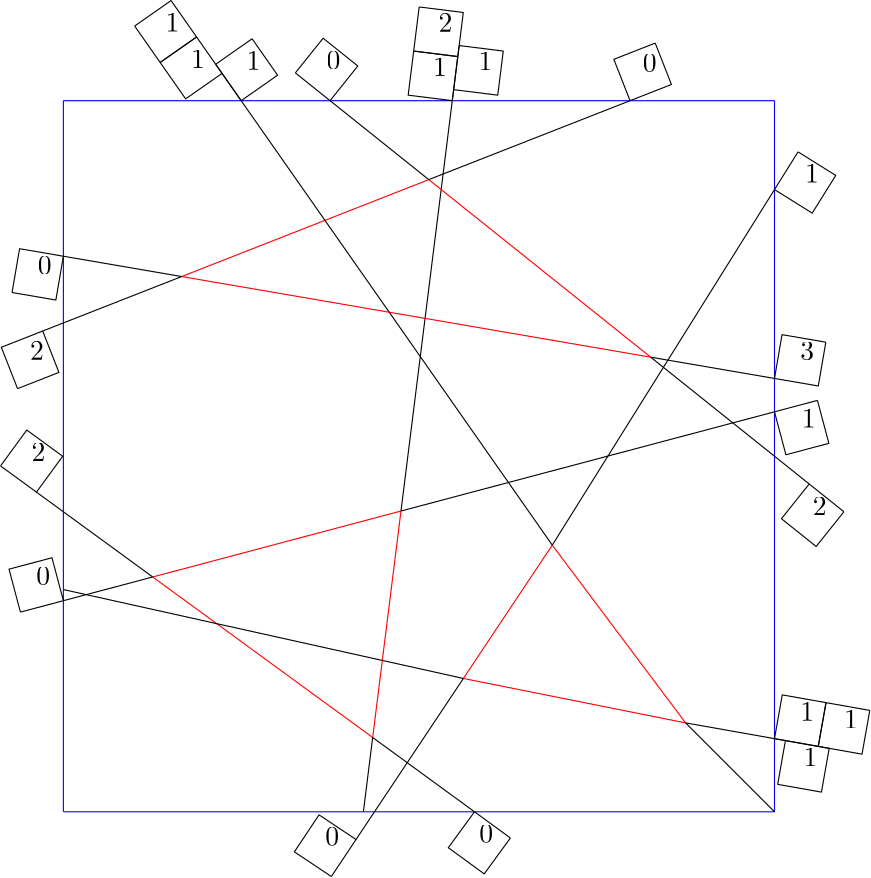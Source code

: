<?xml version="1.0" encoding="UTF-8"?>
<ipe version="70005" creator="HGeometry"><ipestyle name="basic">
<color name="red" value="1 0 0"/>
<color name="green" value="0 1 0"/>
<color name="blue" value="0 0 1"/>
<color name="yellow" value="1 1 0"/>
<color name="orange" value="1 0.647 0"/>
<color name="gold" value="1 0.843 0"/>
<color name="purple" value="0.627 0.125 0.941"/>
<color name="gray" value="0.745 0.745 0.745"/>
<color name="brown" value="0.647 0.165 0.165"/>
<color name="navy" value="0 0 0.502"/>
<color name="pink" value="1 0.753 0.796"/>
<color name="seagreen" value="0.18 0.545 0.341"/>
<color name="turquoise" value="0.251 0.878 0.816"/>
<color name="violet" value="0.933 0.51 0.933"/>
<color name="darkblue" value="0 0 0.545"/>
<color name="darkcyan" value="0 0.545 0.545"/>
<color name="darkgray" value="0.663 0.663 0.663"/>
<color name="darkgreen" value="0 0.392 0"/>
<color name="darkmagenta" value="0.545 0 0.545"/>
<color name="darkorange" value="1 0.549 0"/>
<color name="darkred" value="0.545 0 0"/>
<color name="lightblue" value="0.678 0.847 0.902"/>
<color name="lightcyan" value="0.878 1 1"/>
<color name="lightgray" value="0.827 0.827 0.827"/>
<color name="lightgreen" value="0.565 0.933 0.565"/>
<color name="lightyellow" value="1 1 0.878"/>
<dashstyle name="dashed" value="[4] 0"/>
<dashstyle name="dotted" value="[1 3] 0"/>
<dashstyle name="dash dotted" value="[4 2 1 2] 0"/>
<dashstyle name="dash dot dotted" value="[4 2 1 2 1 2] 0"/>
<pen name="heavier" value="0.8"/>
<pen name="fat" value="1.2"/>
<pen name="ultrafat" value="2"/>
<textsize name="large" value="\large"/>
<textsize name="Large" value="\Large"/>
<textsize name="LARGE" value="\LARGE"/>
<textsize name="huge" value="\huge"/>
<textsize name="Huge" value="\Huge"/>
<textsize name="small" value="\small"/>
<textsize name="footnote" value="\footnotesize"/>
<textsize name="tiny" value="\tiny"/>
<symbolsize name="small" value="2"/>
<symbolsize name="tiny" value="1.1"/>
<symbolsize name="large" value="5"/>
<arrowsize name="small" value="5"/>
<arrowsize name="tiny" value="3"/>
<arrowsize name="large" value="10"/>
<gridsize name="4 pts" value="4"/>
<gridsize name="8 pts (~3 mm)" value="8"/>
<gridsize name="16 pts (~6 mm)" value="16"/>
<gridsize name="32 pts (~12 mm)" value="32"/>
<gridsize name="10 pts (~3.5 mm)" value="10"/>
<gridsize name="20 pts (~7 mm)" value="20"/>
<gridsize name="14 pts (~5 mm)" value="14"/>
<gridsize name="28 pts (~10 mm)" value="28"/>
<gridsize name="56 pts (~20 mm)" value="56"/>
<anglesize name="90 deg" value="90"/>
<anglesize name="60 deg" value="60"/>
<anglesize name="45 deg" value="45"/>
<anglesize name="30 deg" value="30"/>
<anglesize name="22.5 deg" value="22.5"/>
<symbol name="mark/circle(sx)" transformations="translations">
<path fill="sym-stroke">
0.6 0 0 0.6 0 0 e 0.4 0 0 0.4 0 0 e
</path></symbol>
<symbol name="mark/disk(sx)" transformations="translations">
<path fill="sym-stroke">
0.6 0 0 0.6 0 0 e
</path></symbol>
<symbol name="mark/fdisk(sfx)" transformations="translations">
<group><path fill="sym-fill">
0.5 0 0 0.5 0 0 e
</path><path fill="sym-stroke" fillrule="eofill">
0.6 0 0 0.6 0 0 e 0.4 0 0 0.4 0 0 e
</path></group></symbol>
<symbol name="mark/box(sx)" transformations="translations">
<path fill="sym-stroke" fillrule="eofill">
-0.6 -0.6 m 0.6 -0.6 l 0.6 0.6 l -0.6 0.6 l h
-0.4 -0.4 m 0.4 -0.4 l 0.4 0.4 l -0.4 0.4 l h</path></symbol>
<symbol name="mark/square(sx)" transformations="translations">
<path fill="sym-stroke">
-0.6 -0.6 m 0.6 -0.6 l 0.6 0.6 l -0.6 0.6 l h</path></symbol>
<symbol name="mark/fsquare(sfx)" transformations="translations">
<group><path fill="sym-fill">
-0.5 -0.5 m 0.5 -0.5 l 0.5 0.5 l -0.5 0.5 l h</path>
<path fill="sym-stroke" fillrule="eofill">
-0.6 -0.6 m 0.6 -0.6 l 0.6 0.6 l -0.6 0.6 l h
-0.4 -0.4 m 0.4 -0.4 l 0.4 0.4 l -0.4 0.4 l h</path></group></symbol>
<symbol name="mark/cross(sx)" transformations="translations">
<group><path fill="sym-stroke">
-0.43 -0.57 m 0.57 0.43 l 0.43 0.57 l -0.57 -0.43 l h</path>
<path fill="sym-stroke">
-0.43 0.57 m 0.57 -0.43 l 0.43 -0.57 l -0.57 0.43 l h</path>
</group></symbol>
<symbol name="arrow/arc(spx)">
<path pen="sym-pen" stroke="sym-stroke" fill="sym-stroke">
0 0 m -1.0 0.333 l -1.0 -0.333 l h</path></symbol>
<symbol name="arrow/farc(spx)">
<path pen="sym-pen" stroke="sym-stroke" fill="white">
0 0 m -1.0 0.333 l -1.0 -0.333 l h</path></symbol>
<symbol name="arrow/ptarc(spx)">
<path pen="sym-pen" stroke="sym-stroke" fill="sym-stroke">
0 0 m -1.0 0.333 l -0.8 0 l -1.0 -0.333 l h</path></symbol>
<symbol name="arrow/fptarc(spx)">
<path pen="sym-pen" stroke="sym-stroke" fill="white">
0 0 m -1.0 0.333 l -0.8 0 l -1.0 -0.333 l h</path></symbol>
<symbol name="arrow/fnormal(spx)">
<path pen="sym-pen" stroke="sym-stroke" fill="white">
0 0 m -1.0 0.333 l -1.0 -0.333 l h</path></symbol>
<symbol name="arrow/pointed(spx)">
<path pen="sym-pen" stroke="sym-stroke" fill="sym-stroke">
0 0 m -1.0 0.333 l -0.8 0 l -1.0 -0.333 l h</path></symbol>
<symbol name="arrow/fpointed(spx)">
<path pen="sym-pen" stroke="sym-stroke" fill="white">
0 0 m -1.0 0.333 l -0.8 0 l -1.0 -0.333 l h</path></symbol>
<symbol name="arrow/linear(spx)">
<path pen="sym-pen" stroke="sym-stroke">
-1.0 0.333 m 0 0 l -1.0 -0.333 l</path></symbol>
<symbol name="arrow/fdouble(spx)">
<path pen="sym-pen" stroke="sym-stroke" fill="white">
0 0 m -1.0 0.333 l -1.0 -0.333 l h
-1 0 m -2.0 0.333 l -2.0 -0.333 l h
</path></symbol>
<symbol name="arrow/double(spx)">
<path pen="sym-pen" stroke="sym-stroke" fill="sym-stroke">
0 0 m -1.0 0.333 l -1.0 -0.333 l h
-1 0 m -2.0 0.333 l -2.0 -0.333 l h
</path></symbol>
<tiling name="falling" angle="-60" width="1" step="4"/>
<tiling name="rising" angle="30" width="1" step="4"/>
<textstyle name="center" begin="\begin{center}" end="\end{center}"/>
<textstyle name="itemize" begin="\begin{itemize}" end="\end{itemize}"/>
<textstyle name="item" begin="\begin{itemize}\item{}" end="\end{itemize}"/>
</ipestyle><page><layer name="alpha"/><view layers="alpha" active="alpha"/><path stroke="blue">-128.0 128.0 m
-128.0 109.33073 -128.0 90.66146 -128.0 72.0 c
</path><path stroke="blue">-128.0 72.0 m
-128.0 63.992188 -128.0 55.992188 -128.0 48.0 c
</path><path stroke="blue">-128.0 48.0 m
-128.0 25.325521 -128.0 2.6588535 -128.0 -20.0 c
</path><path stroke="blue">-128.0 -20.0 m
-128.0 -29.341146 -128.0 -38.67448 -128.0 -48.0 c
</path><path stroke="blue">-128.0 -48.0 m
-128.0 -49.341145 -128.0 -50.67448 -128.0 -52.0 c
</path><path stroke="blue">-128.0 -52.0 m
-128.0 -77.33854 -128.0 -102.66927 -128.0 -128.0 c
</path><path stroke="blue">-128.0 -128.0 m
-91.9974 -128.0 -55.994793 -128.0 -20.0 -128.0 c
</path><path stroke="blue">-20.0 -128.0 m
-18.658854 -128.0 -17.325521 -128.0 -16.0 -128.0 c
</path><path stroke="blue">-16.0 -128.0 m
-3.9921875 -128.0 8.0078125 -128.0 20.0 -128.0 c
</path><path stroke="blue">20.0 -128.0 m
56.005207 -128.0 92.0026 -128.0 128.0 -128.0 c
</path><path stroke="blue">128.0 -128.0 m
128.0 -119.22135 128.0 -110.44271 128.0 -101.671 c
</path><path stroke="blue">128.0 -101.671 m
128.0 -67.77344 128.0 -33.882813 128.0 0.0 c
</path><path stroke="blue">128.0 0.0 m
128.0 5.341146 128.0 10.6744795 128.0 16.0 c
</path><path stroke="blue">128.0 16.0 m
128.0 20.007813 128.0 24.007813 128.0 28.0 c
</path><path stroke="blue">128.0 28.0 m
128.0 50.67448 128.0 73.34115 128.0 96.0 c
</path><path stroke="blue">128.0 96.0 m
128.0 106.671875 128.0 117.33594 128.0 128.0 c
</path><path stroke="blue">128.0 128.0 m
110.66406 128.0 93.328125 128.0 76.0 128.0 c
</path><path stroke="blue">76.0 128.0 m
54.658855 128.0 33.32552 128.0 12.0 128.0 c
</path><path stroke="blue">12.0 128.0 m
-2.6744795 128.0 -17.341146 128.0 -32.0 128.0 c
</path><path stroke="blue">-32.0 128.0 m
-42.67448 128.0 -53.341145 128.0 -64.0 128.0 c
</path><path stroke="blue">-64.0 128.0 m
-85.33854 128.0 -106.66927 128.0 -128.0 128.0 c
</path><path stroke="red">-95.8507 -43.4603 m
-88.17648 -49.06042 -80.50227 -54.66054 -72.82834 -60.260406 c
</path><path stroke="red">-72.82834 -60.260406 m
-54.104137 -73.92411 -35.38022 -87.587555 -16.6563 -101.251 c
</path><path stroke="red">-16.6563 -101.251 m
-15.50074 -92.006454 -14.3451805 -82.76191 -13.189071 -73.513435 c
</path><path stroke="red">-13.189071 -73.513435 m
-10.947964 -55.583977 -8.706307 -37.65059 -6.46465 -19.7172 c
</path><path stroke="red">-6.46465 -19.7172 m
-36.26 -27.631567 -66.05535 -35.545933 -95.8507 -43.4603 c
</path><path stroke="black">-6.46465 -19.7172 m
-4.147928 -1.1834285 -1.8312069 17.350344 0.4847804 35.879036 c
</path><path stroke="black">0.4847804 35.879036 m
1.0580269 40.464214 1.6305393 45.044315 2.2030098 49.621456 c
</path><path stroke="black">2.2030098 49.621456 m
4.1354685 65.08375 6.0678854 80.54308 8.000077 95.9997 c
</path><path stroke="black">8.000077 95.9997 m
8.233966 97.87173 8.4676285 99.74103 8.700999 101.6084 c
</path><path stroke="black">8.700999 101.6084 m
9.800861 110.40689 10.900431 119.203445 12.0 128.0 c
</path><path stroke="black">-6.46465 -19.7172 m
6.4286585 -16.292412 19.321968 -12.867624 32.210888 -9.444261 c
</path><path stroke="black">32.210888 -9.444261 m
44.159298 -6.270203 56.10333 -3.0975695 68.04676 7.481755e-2 c
</path><path stroke="black">68.04676 7.481755e-2 m
83.027985 4.0543 98.00863 8.033536 112.985466 12.011808 c
</path><path stroke="black">112.985466 12.011808 m
117.99284 13.341847 122.99642 14.670923 128.0 16.0 c
</path><path stroke="black">-16.6563 -101.251 m
-12.511287 -104.27572 -8.366273 -107.30044 -4.218362 -110.32729 c
</path><path stroke="black">-4.218362 -110.32729 m
3.8524942 -116.21677 11.926247 -122.10838 20.0 -128.0 c
</path><path stroke="black">-16.6563 -101.251 m
-17.770866 -110.167336 -18.885433 -119.083664 -20.0 -128.0 c
</path><path stroke="black">-95.8507 -43.4603 m
-103.833084 -45.58063 -111.81547 -47.700962 -119.800514 -49.822094 c
</path><path stroke="black">-119.800514 -49.822094 m
-122.5319 -50.547527 -125.265945 -51.273766 -128.0 -52.0 c
</path><path stroke="black">-95.8507 -43.4603 m
-106.56713 -35.6402 -117.28357 -27.8201 -128.0 -20.0 c
</path><path stroke="red">3.52632 99.5789 m
5.0169034 98.38644 6.5074873 97.19397 8.000077 95.9997 c
</path><path stroke="red">8.000077 95.9997 m
33.13968 75.88824 58.281296 55.774967 83.4229 35.6617 c
</path><path stroke="red">83.4229 35.6617 m
56.351215 40.314648 29.27952 44.967594 2.2030098 49.621456 c
</path><path stroke="red">2.2030098 49.621456 m
-2.090246 50.359276 -6.3883204 51.098007 -10.685443 51.836468 c
</path><path stroke="red">-10.685443 51.836468 m
-35.60733 56.120026 -60.528263 60.403313 -85.4492 64.6866 c
</path><path stroke="red">-85.4492 64.6866 m
-68.24676 71.43264 -51.04432 78.17869 -33.84627 84.92311 c
</path><path stroke="red">-33.84627 84.92311 m
-21.385813 89.809456 -8.929746 94.694176 3.52632 99.5789 c
</path><path stroke="black">-32.0 128.0 m
-20.157894 118.5263 -8.315785 109.0526 3.52632 99.5789 c
</path><path stroke="black">3.52632 99.5789 m
5.2514625 100.255424 6.976605 100.93195 8.700999 101.6084 c
</path><path stroke="black">8.700999 101.6084 m
31.134499 110.405655 53.56725 119.20283 76.0 128.0 c
</path><path stroke="black">83.4229 35.6617 m
85.48887 35.30661 87.55484 34.951523 89.62265 34.59615 c
</path><path stroke="black">89.62265 34.59615 m
102.41388 32.39762 115.20694 30.19881 128.0 28.0 c
</path><path stroke="black">83.4229 35.6617 m
84.94835 34.44134 86.47379 33.220985 88.0002 32.000217 c
</path><path stroke="black">88.0002 32.000217 m
96.32842 25.33728 104.65761 18.673927 112.985466 12.011808 c
</path><path stroke="black">112.985466 12.011808 m
117.991196 8.00705 122.9956 4.003525 128.0 0.0 c
</path><path stroke="black">-85.4492 64.6866 m
-99.6328 59.1244 -113.8164 53.5622 -128.0 48.0 c
</path><path stroke="black">-85.4492 64.6866 m
-99.6328 67.1244 -113.8164 69.5622 -128.0 72.0 c
</path><path stroke="red">48.0 -32.0 m
64.0 -53.333332 80.0 -74.666664 96.0 -96.0 c
</path><path stroke="red">96.0 -96.0 m
69.333336 -90.666664 42.666668 -85.333336 16.0 -80.0 c
</path><path stroke="red">16.0 -80.0 m
26.666666 -64.0 37.333332 -48.0 48.0 -32.0 c
</path><path stroke="black">48.0 -32.0 m
42.73747 -24.482096 37.474934 -16.964193 32.210888 -9.444261 c
</path><path stroke="black">32.210888 -9.444261 m
21.637209 5.661133 11.062012 20.768555 0.4847804 35.879036 c
</path><path stroke="black">0.4847804 35.879036 m
-3.236491 41.19499 -6.959798 46.513996 -10.685443 51.836468 c
</path><path stroke="black">-10.685443 51.836468 m
-18.403158 62.861652 -26.123209 73.8903 -33.84627 84.92311 c
</path><path stroke="black">-33.84627 84.92311 m
-43.895508 99.2793 -53.947754 113.63965 -64.0 128.0 c
</path><path stroke="black">48.0 -32.0 m
54.681316 -21.309896 61.362633 -10.619792 68.04676 7.481755e-2 c
</path><path stroke="black">68.04676 7.481755e-2 m
74.69759 10.7161455 81.351234 21.36198 88.0002 32.000217 c
</path><path stroke="black">88.0002 32.000217 m
88.54525 32.872395 89.08561 33.73698 89.62265 34.59615 c
</path><path stroke="black">89.62265 34.59615 m
102.41732 55.067707 115.20866 75.53385 128.0 96.0 c
</path><path stroke="black">96.0 -96.0 m
106.666664 -106.666664 117.333336 -117.333336 128.0 -128.0 c
</path><path stroke="black">16.0 -80.0 m
9.261719 -90.10742 2.5234375 -100.21484 -4.218362 -110.32729 c
</path><path stroke="black">-4.218362 -110.32729 m
-8.1432295 -116.21484 -12.071614 -122.10742 -16.0 -128.0 c
</path><path stroke="black">16.0 -80.0 m
6.270508 -77.83789 -3.4589846 -75.67578 -13.189071 -73.513435 c
</path><path stroke="black">-13.189071 -73.513435 m
-33.069336 -69.0957 -52.95019 -64.677734 -72.82834 -60.260406 c
</path><path stroke="black">-72.82834 -60.260406 m
-88.487305 -56.780598 -104.143555 -53.301434 -119.800514 -49.822094 c
</path><path stroke="black">-119.800514 -49.822094 m
-122.5332 -49.214844 -125.2666 -48.60742 -128.0 -48.0 c
</path><path stroke="black">96.0 -96.0 m
106.666664 -97.890335 117.333336 -99.78067 128.0 -101.671 c
</path><path>-128.0 -52.0 m
-128.0 -52.0 l
</path><group><text pos="-137.78566 -46.321903" type="label">0</text><path>-143.46376 -56.107567 m
-147.57133 -40.643806 l
-132.10756 -36.53624 l
-127.999985 -52.0 l
-143.46376 -56.107567 l
</path></group><path>128.0 -101.671 m
128.0 -101.671 l
</path><group><text pos="137.27325 -95.189735" type="label">1</text><path>146.54651 -88.70847 m
143.75452 -104.46299 l
128.0 -101.671 l
130.79199 -85.91648 l
146.54651 -88.70847 l
</path></group><group><text pos="153.02777 -97.98172" type="label">1</text><path>162.30103 -91.50046 m
159.50903 -107.254974 l
143.75452 -104.46298 l
146.54651 -88.708466 l
162.30103 -91.50046 l
</path></group><path>-128.0 -20.0 m
-137.6935 -12.92637 l
</path><group><text pos="-139.44006 -1.7482891" type="label">2</text><path>-150.61815 -3.4948626 m
-141.18663 9.429791 l
-128.26198 -1.7156601e-3 l
-137.6935 -12.92637 l
-150.61815 -3.4948626 l
</path></group><path>76.0 128.0 m
76.0 128.0 l
</path><group><text pos="80.52708 138.36848" type="label">0</text><path>85.05415 148.73697 m
90.89557 133.8414 l
76.0 128.0 l
70.158585 142.89557 l
85.05415 148.73697 l
</path></group><path>128.0 28.0 m
128.0 28.0 l
</path><group><text pos="137.23952 34.52926" type="label">3</text><path>146.47903 41.058517 m
143.76877 25.289736 l
128.0 28.000002 l
130.71027 43.768784 l
146.47903 41.058517 l
</path></group><path>128.0 -101.671 m
131.93863 -102.368996 l
</path><group><text pos="138.41989 -111.64225" type="label">1</text><path>147.69315 -105.16099 m
144.90115 -120.915504 l
129.14664 -118.12351 l
131.93863 -102.368996 l
147.69315 -105.16099 l
</path></group><path>128.0 16.0 m
128.0 16.0 l
</path><group><text pos="137.78568 10.321903" type="label">1</text><path>143.46378 20.107567 m
147.57135 4.643806 l
132.10757 0.53623915 l
128.0 16.0 l
143.46378 20.107567 l
</path></group><path>20.0 -128.0 m
20.0 -128.0 l
</path><group><text pos="21.746613 -139.17807" type="label">0</text><path>32.924686 -137.43146 m
23.493225 -150.35614 l
10.568538 -140.92468 l
20.0 -128.0 l
32.924686 -137.43146 l
</path></group><path>-128.0 72.0 m
-128.0 72.0 l
</path><group><text pos="-137.23952 65.47073" type="label">0</text><path>-146.47903 58.941467 m
-143.7688 74.71025 l
-127.99999 72.0 l
-130.71024 56.231216 l
-146.47903 58.941467 l
</path></group><path>-128.0 48.0 m
-135.44778 45.0793 l
</path><group><text pos="-139.97487 34.710815" type="label">2</text><path>-144.50195 24.342327 m
-150.34335 39.2379 l
-135.44778 45.0793 l
-129.60638 30.183731 l
-144.50195 24.342327 l
</path></group><path>-64.0 128.0 m
-64.0 128.0 l
</path><group><text pos="-62.033844 139.14154" type="label">1</text><path>-73.1754 141.1077 m
-60.067688 150.28308 l
-50.89229 137.17538 l
-64.0 127.99999 l
-73.1754 141.1077 l
</path></group><path>-64.0 128.0 m
-70.881546 137.83078 l
</path><group><text pos="-82.0231 139.79694" type="label">1</text><path>-93.16466 141.76309 m
-80.056946 150.93848 l
-70.881546 137.83078 l
-83.98926 128.6554 l
-93.16466 141.76309 l
</path></group><group><text pos="-91.1985 152.90465" type="label">1</text><path>-102.34006 154.8708 m
-89.232346 164.04619 l
-80.056946 150.93849 l
-93.16466 141.7631 l
-102.34006 154.8708 l
</path></group><path>-32.0 128.0 m
-32.0 128.0 l
</path><group><text pos="-33.24938 139.2445" type="label">0</text><path>-44.49389 137.99512 m
-34.498756 150.48901 l
-22.004866 140.4939 l
-31.999998 128.0 l
-44.49389 137.99512 l
</path></group><path>12.0 128.0 m
12.0 128.0 l
</path><group><text pos="5.054055 136.9305" type="label">1</text><path>-1.8918896 145.861 m
13.984556 143.87643 l
12.0 128.0 l
-3.8764458 129.98456 l
-1.8918896 145.861 l
</path></group><group><text pos="7.0386114 152.80695" type="label">2</text><path>9.2666626e-2 161.73744 m
15.969112 159.75288 l
13.984556 143.87645 l
-1.8918896 145.86101 l
9.2666626e-2 161.73744 l
</path></group><path>12.0 128.0 m
12.496139 131.96912 l
</path><group><text pos="21.42664 138.91505" type="label">1</text><path>14.480694 147.84555 m
30.35714 145.861 l
28.372585 129.98456 l
12.49614 131.96912 l
14.480694 147.84555 l
</path></group><path>-16.0 -128.0 m
-22.656403 -137.9846 l
</path><group><text pos="-33.750404 -140.2034" type="label">0</text><path>-31.531605 -151.29741 m
-44.84441 -142.4222 l
-35.969204 -129.10939 l
-22.6564 -137.9846 l
-31.531605 -151.29741 l
</path></group><path>128.0 96.0 m
128.0 96.0 l
</path><group><text pos="139.02397 98.544" type="label">1</text><path>136.47998 109.56798 m
150.04794 101.088 l
141.56796 87.52002 l
127.99999 96.0 l
136.47998 109.56798 l
</path></group><path>128.0 0.0 m
140.4939 -9.995126 l
</path><group><text pos="141.74329 -21.239637" type="label">2</text><path>152.9878 -19.990252 m
142.99268 -32.48415 l
130.49878 -22.489023 l
140.4939 -9.995127 l
152.9878 -19.990252 l
</path></group></page></ipe>
